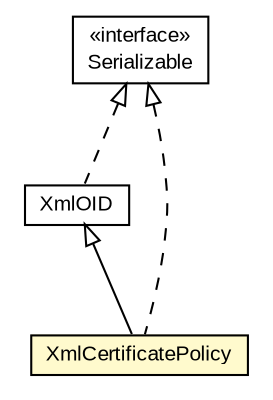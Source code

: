 #!/usr/local/bin/dot
#
# Class diagram 
# Generated by UMLGraph version R5_6-24-gf6e263 (http://www.umlgraph.org/)
#

digraph G {
	edge [fontname="arial",fontsize=10,labelfontname="arial",labelfontsize=10];
	node [fontname="arial",fontsize=10,shape=plaintext];
	nodesep=0.25;
	ranksep=0.5;
	// eu.europa.esig.dss.jaxb.diagnostic.XmlOID
	c799700 [label=<<table title="eu.europa.esig.dss.jaxb.diagnostic.XmlOID" border="0" cellborder="1" cellspacing="0" cellpadding="2" port="p" href="./XmlOID.html">
		<tr><td><table border="0" cellspacing="0" cellpadding="1">
<tr><td align="center" balign="center"> XmlOID </td></tr>
		</table></td></tr>
		</table>>, URL="./XmlOID.html", fontname="arial", fontcolor="black", fontsize=10.0];
	// eu.europa.esig.dss.jaxb.diagnostic.XmlCertificatePolicy
	c799708 [label=<<table title="eu.europa.esig.dss.jaxb.diagnostic.XmlCertificatePolicy" border="0" cellborder="1" cellspacing="0" cellpadding="2" port="p" bgcolor="lemonChiffon" href="./XmlCertificatePolicy.html">
		<tr><td><table border="0" cellspacing="0" cellpadding="1">
<tr><td align="center" balign="center"> XmlCertificatePolicy </td></tr>
		</table></td></tr>
		</table>>, URL="./XmlCertificatePolicy.html", fontname="arial", fontcolor="black", fontsize=10.0];
	//eu.europa.esig.dss.jaxb.diagnostic.XmlOID implements java.io.Serializable
	c800234:p -> c799700:p [dir=back,arrowtail=empty,style=dashed];
	//eu.europa.esig.dss.jaxb.diagnostic.XmlCertificatePolicy extends eu.europa.esig.dss.jaxb.diagnostic.XmlOID
	c799700:p -> c799708:p [dir=back,arrowtail=empty];
	//eu.europa.esig.dss.jaxb.diagnostic.XmlCertificatePolicy implements java.io.Serializable
	c800234:p -> c799708:p [dir=back,arrowtail=empty,style=dashed];
	// java.io.Serializable
	c800234 [label=<<table title="java.io.Serializable" border="0" cellborder="1" cellspacing="0" cellpadding="2" port="p" href="http://java.sun.com/j2se/1.4.2/docs/api/java/io/Serializable.html">
		<tr><td><table border="0" cellspacing="0" cellpadding="1">
<tr><td align="center" balign="center"> &#171;interface&#187; </td></tr>
<tr><td align="center" balign="center"> Serializable </td></tr>
		</table></td></tr>
		</table>>, URL="http://java.sun.com/j2se/1.4.2/docs/api/java/io/Serializable.html", fontname="arial", fontcolor="black", fontsize=10.0];
}

